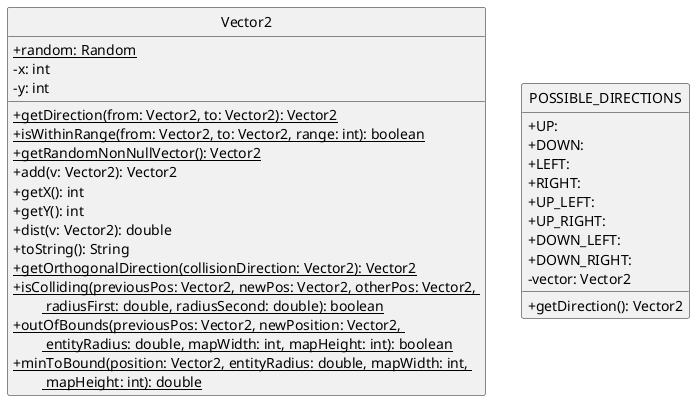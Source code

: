 @startuml

' STATIC
' Generated by CTP - https://github.com/samuelroland/ctp

' Style
hide empty members
hide circle
skinparam classAttributeIconSize 0

' Additions

' REMOVE

' ENDSTATIC

class Vector2 {
	+ {static} random: Random
	- x: int
	- y: int
	+ {static} getDirection(from: Vector2, to: Vector2): Vector2
	+ {static} isWithinRange(from: Vector2, to: Vector2, range: int): boolean
	+ {static} getRandomNonNullVector(): Vector2
	+ add(v: Vector2): Vector2
	+ getX(): int
	+ getY(): int
	+ dist(v: Vector2): double
	+ toString(): String
	+ {static} getOrthogonalDirection(collisionDirection: Vector2): Vector2
	+ {static} isColliding(previousPos: Vector2, newPos: Vector2, otherPos: Vector2, \n\t radiusFirst: double, radiusSecond: double): boolean
	+ {static} outOfBounds(previousPos: Vector2, newPosition: Vector2, \n\t entityRadius: double, mapWidth: int, mapHeight: int): boolean
	+ {static} minToBound(position: Vector2, entityRadius: double, mapWidth: int, \n\t mapHeight: int): double
}


enum POSSIBLE_DIRECTIONS {
	+ UP: 
	+ DOWN: 
	+ LEFT: 
	+ RIGHT: 
	+ UP_LEFT: 
	+ UP_RIGHT: 
	+ DOWN_LEFT: 
	+ DOWN_RIGHT: 
	- vector: Vector2
	+ getDirection(): Vector2
}


@enduml
